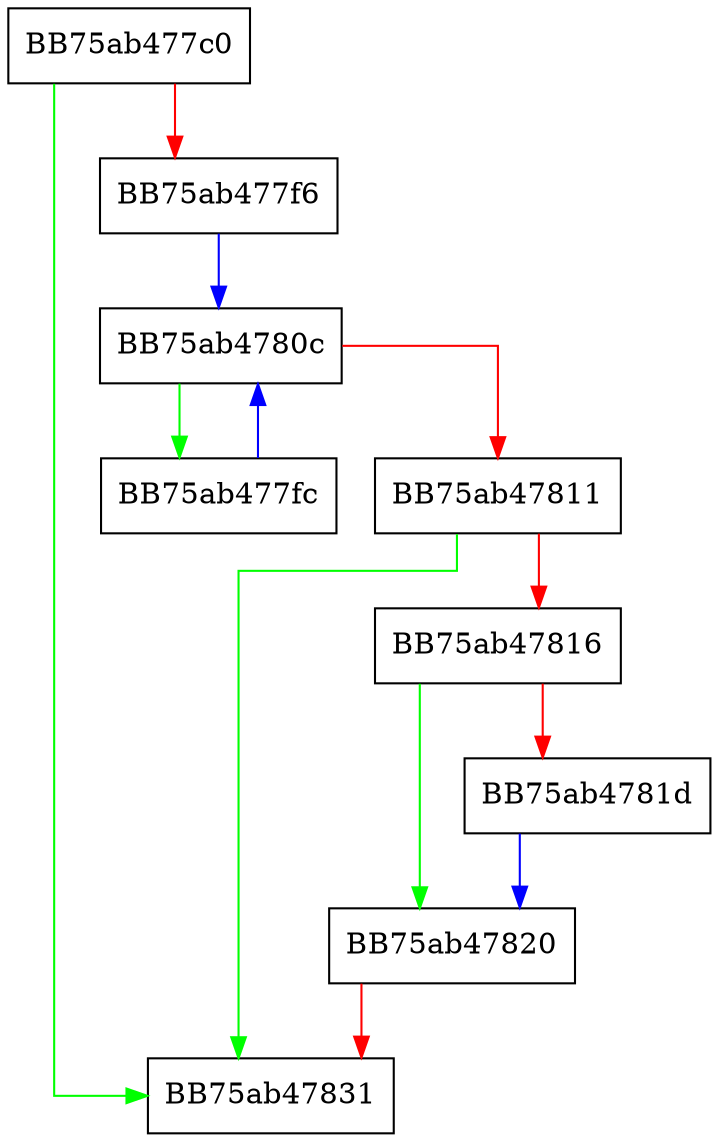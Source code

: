 digraph GetShortestTokenizedPath {
  node [shape="box"];
  graph [splines=ortho];
  BB75ab477c0 -> BB75ab47831 [color="green"];
  BB75ab477c0 -> BB75ab477f6 [color="red"];
  BB75ab477f6 -> BB75ab4780c [color="blue"];
  BB75ab477fc -> BB75ab4780c [color="blue"];
  BB75ab4780c -> BB75ab477fc [color="green"];
  BB75ab4780c -> BB75ab47811 [color="red"];
  BB75ab47811 -> BB75ab47831 [color="green"];
  BB75ab47811 -> BB75ab47816 [color="red"];
  BB75ab47816 -> BB75ab47820 [color="green"];
  BB75ab47816 -> BB75ab4781d [color="red"];
  BB75ab4781d -> BB75ab47820 [color="blue"];
  BB75ab47820 -> BB75ab47831 [color="red"];
}